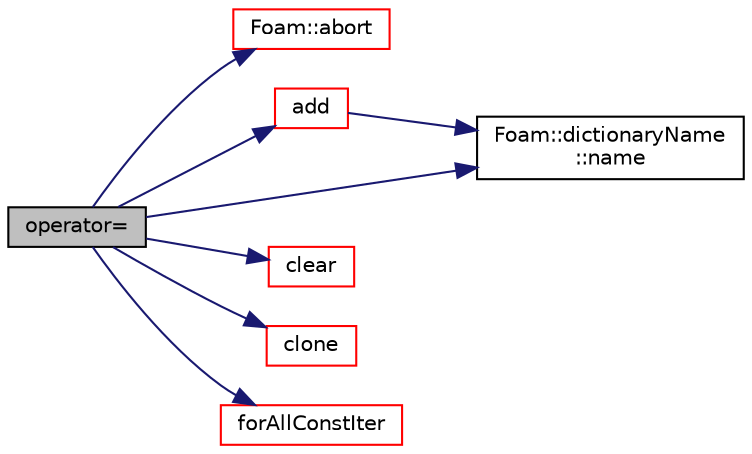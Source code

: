 digraph "operator="
{
  bgcolor="transparent";
  edge [fontname="Helvetica",fontsize="10",labelfontname="Helvetica",labelfontsize="10"];
  node [fontname="Helvetica",fontsize="10",shape=record];
  rankdir="LR";
  Node37616 [label="operator=",height=0.2,width=0.4,color="black", fillcolor="grey75", style="filled", fontcolor="black"];
  Node37616 -> Node37617 [color="midnightblue",fontsize="10",style="solid",fontname="Helvetica"];
  Node37617 [label="Foam::abort",height=0.2,width=0.4,color="red",URL="$a21851.html#a447107a607d03e417307c203fa5fb44b"];
  Node37616 -> Node37619 [color="midnightblue",fontsize="10",style="solid",fontname="Helvetica"];
  Node37619 [label="add",height=0.2,width=0.4,color="red",URL="$a27129.html#ac2ddcab42322c8d8af5e5830ab4d431b",tooltip="Add a new entry. "];
  Node37619 -> Node37632 [color="midnightblue",fontsize="10",style="solid",fontname="Helvetica"];
  Node37632 [label="Foam::dictionaryName\l::name",height=0.2,width=0.4,color="black",URL="$a27125.html#aba53f1f9c8fadfa65f4099af10df348c",tooltip="Return the dictionary name. "];
  Node37616 -> Node37662 [color="midnightblue",fontsize="10",style="solid",fontname="Helvetica"];
  Node37662 [label="clear",height=0.2,width=0.4,color="red",URL="$a27129.html#ac8bb3912a3ce86b15842e79d0b421204",tooltip="Clear the dictionary. "];
  Node37616 -> Node37667 [color="midnightblue",fontsize="10",style="solid",fontname="Helvetica"];
  Node37667 [label="clone",height=0.2,width=0.4,color="red",URL="$a27129.html#a4f75fe381aca6b73c3f38868a882a3a4",tooltip="Construct and return clone. "];
  Node37616 -> Node37669 [color="midnightblue",fontsize="10",style="solid",fontname="Helvetica"];
  Node37669 [label="forAllConstIter",height=0.2,width=0.4,color="red",URL="$a39311.html#ae21e2836509b0fa7f7cedf6493b11b09"];
  Node37616 -> Node37632 [color="midnightblue",fontsize="10",style="solid",fontname="Helvetica"];
}
